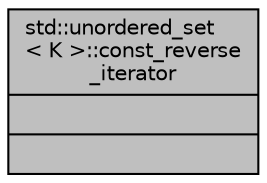 digraph "std::unordered_set&lt; K &gt;::const_reverse_iterator"
{
  edge [fontname="Helvetica",fontsize="10",labelfontname="Helvetica",labelfontsize="10"];
  node [fontname="Helvetica",fontsize="10",shape=record];
  Node361 [label="{std::unordered_set\l\< K \>::const_reverse\l_iterator\n||}",height=0.2,width=0.4,color="black", fillcolor="grey75", style="filled", fontcolor="black"];
}
